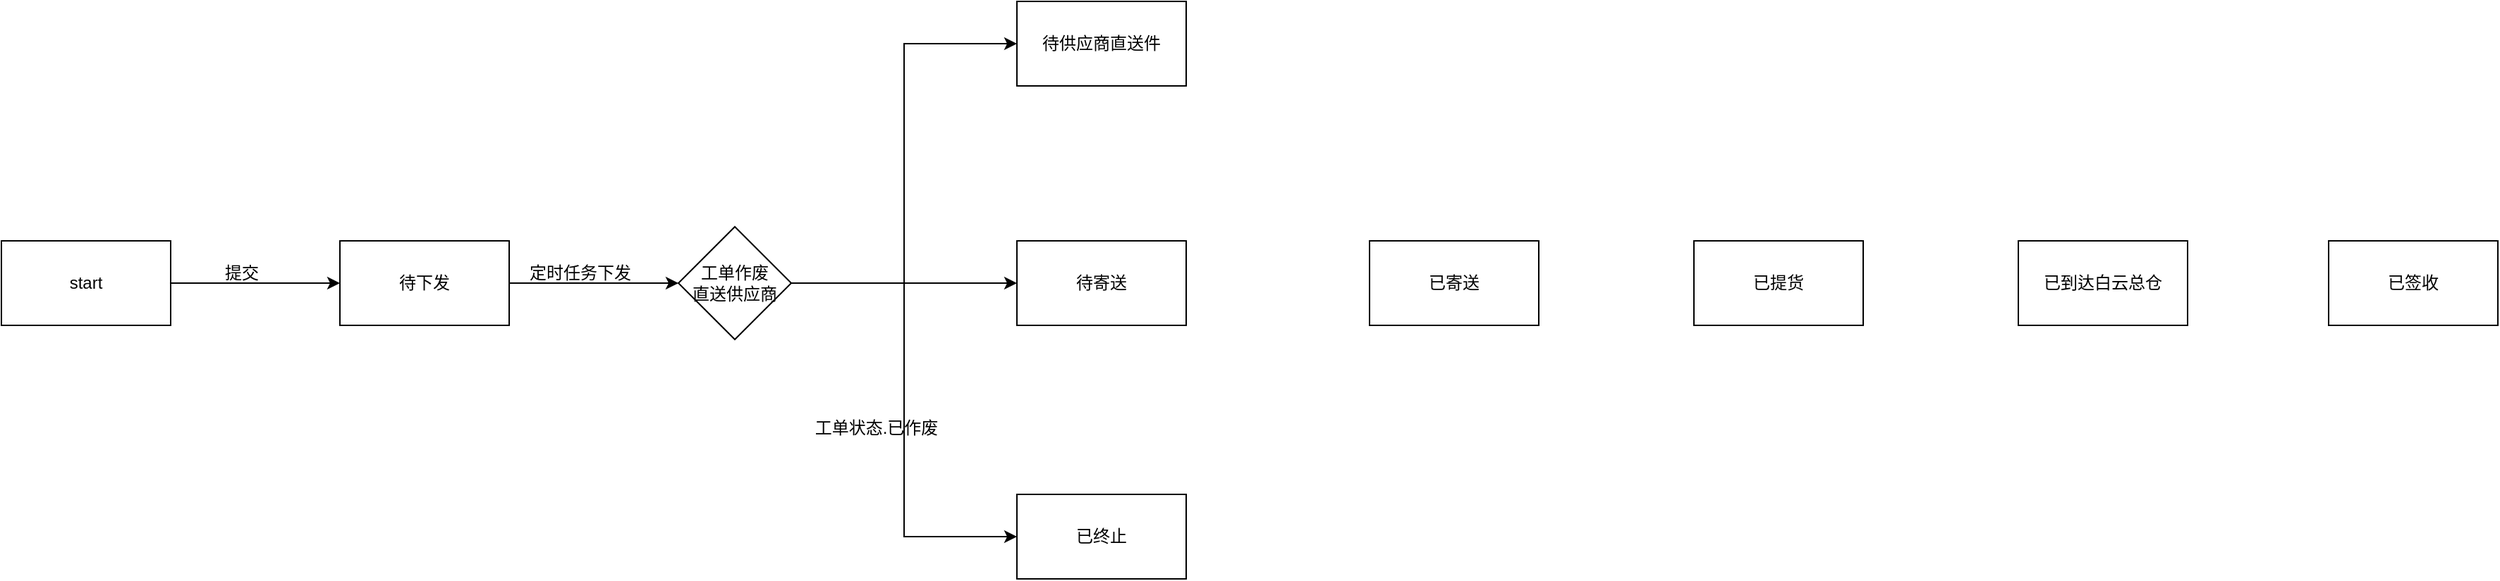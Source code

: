 <mxfile version="24.2.3" type="github">
  <diagram id="C5RBs43oDa-KdzZeNtuy" name="Page-1">
    <mxGraphModel dx="2478" dy="859" grid="1" gridSize="10" guides="1" tooltips="1" connect="1" arrows="1" fold="1" page="1" pageScale="1" pageWidth="827" pageHeight="1169" math="0" shadow="0">
      <root>
        <mxCell id="WIyWlLk6GJQsqaUBKTNV-0" />
        <mxCell id="WIyWlLk6GJQsqaUBKTNV-1" parent="WIyWlLk6GJQsqaUBKTNV-0" />
        <mxCell id="wVPLwSVuaTRjPJKXqYtX-14" style="edgeStyle=orthogonalEdgeStyle;rounded=0;orthogonalLoop=1;jettySize=auto;html=1;exitX=1;exitY=0.5;exitDx=0;exitDy=0;entryX=0;entryY=0.5;entryDx=0;entryDy=0;" edge="1" parent="WIyWlLk6GJQsqaUBKTNV-1" source="wVPLwSVuaTRjPJKXqYtX-0" target="wVPLwSVuaTRjPJKXqYtX-2">
          <mxGeometry relative="1" as="geometry" />
        </mxCell>
        <mxCell id="wVPLwSVuaTRjPJKXqYtX-0" value="start" style="rounded=0;whiteSpace=wrap;html=1;" vertex="1" parent="WIyWlLk6GJQsqaUBKTNV-1">
          <mxGeometry x="-200" y="200" width="120" height="60" as="geometry" />
        </mxCell>
        <mxCell id="wVPLwSVuaTRjPJKXqYtX-16" style="edgeStyle=orthogonalEdgeStyle;rounded=0;orthogonalLoop=1;jettySize=auto;html=1;exitX=1;exitY=0.5;exitDx=0;exitDy=0;" edge="1" parent="WIyWlLk6GJQsqaUBKTNV-1" source="wVPLwSVuaTRjPJKXqYtX-2" target="wVPLwSVuaTRjPJKXqYtX-4">
          <mxGeometry relative="1" as="geometry" />
        </mxCell>
        <mxCell id="wVPLwSVuaTRjPJKXqYtX-2" value="待下发" style="rounded=0;whiteSpace=wrap;html=1;" vertex="1" parent="WIyWlLk6GJQsqaUBKTNV-1">
          <mxGeometry x="40" y="200" width="120" height="60" as="geometry" />
        </mxCell>
        <mxCell id="wVPLwSVuaTRjPJKXqYtX-3" value="待寄送" style="whiteSpace=wrap;html=1;" vertex="1" parent="WIyWlLk6GJQsqaUBKTNV-1">
          <mxGeometry x="520" y="200" width="120" height="60" as="geometry" />
        </mxCell>
        <mxCell id="wVPLwSVuaTRjPJKXqYtX-8" style="edgeStyle=orthogonalEdgeStyle;rounded=0;orthogonalLoop=1;jettySize=auto;html=1;exitX=1;exitY=0.5;exitDx=0;exitDy=0;entryX=0;entryY=0.5;entryDx=0;entryDy=0;" edge="1" parent="WIyWlLk6GJQsqaUBKTNV-1" source="wVPLwSVuaTRjPJKXqYtX-4" target="wVPLwSVuaTRjPJKXqYtX-6">
          <mxGeometry relative="1" as="geometry" />
        </mxCell>
        <mxCell id="wVPLwSVuaTRjPJKXqYtX-9" style="edgeStyle=orthogonalEdgeStyle;rounded=0;orthogonalLoop=1;jettySize=auto;html=1;exitX=1;exitY=0.5;exitDx=0;exitDy=0;" edge="1" parent="WIyWlLk6GJQsqaUBKTNV-1" source="wVPLwSVuaTRjPJKXqYtX-4" target="wVPLwSVuaTRjPJKXqYtX-3">
          <mxGeometry relative="1" as="geometry" />
        </mxCell>
        <mxCell id="wVPLwSVuaTRjPJKXqYtX-10" style="edgeStyle=orthogonalEdgeStyle;rounded=0;orthogonalLoop=1;jettySize=auto;html=1;exitX=1;exitY=0.5;exitDx=0;exitDy=0;entryX=0;entryY=0.5;entryDx=0;entryDy=0;" edge="1" parent="WIyWlLk6GJQsqaUBKTNV-1" source="wVPLwSVuaTRjPJKXqYtX-4" target="wVPLwSVuaTRjPJKXqYtX-5">
          <mxGeometry relative="1" as="geometry" />
        </mxCell>
        <mxCell id="wVPLwSVuaTRjPJKXqYtX-4" value="工单作废&lt;br&gt;直送供应商" style="rhombus;whiteSpace=wrap;html=1;" vertex="1" parent="WIyWlLk6GJQsqaUBKTNV-1">
          <mxGeometry x="280" y="190" width="80" height="80" as="geometry" />
        </mxCell>
        <mxCell id="wVPLwSVuaTRjPJKXqYtX-5" value="已终止" style="whiteSpace=wrap;html=1;" vertex="1" parent="WIyWlLk6GJQsqaUBKTNV-1">
          <mxGeometry x="520" y="380" width="120" height="60" as="geometry" />
        </mxCell>
        <mxCell id="wVPLwSVuaTRjPJKXqYtX-6" value="待供应商直送件" style="whiteSpace=wrap;html=1;" vertex="1" parent="WIyWlLk6GJQsqaUBKTNV-1">
          <mxGeometry x="520" y="30" width="120" height="60" as="geometry" />
        </mxCell>
        <mxCell id="wVPLwSVuaTRjPJKXqYtX-7" value="已寄送" style="whiteSpace=wrap;html=1;" vertex="1" parent="WIyWlLk6GJQsqaUBKTNV-1">
          <mxGeometry x="770" y="200" width="120" height="60" as="geometry" />
        </mxCell>
        <mxCell id="wVPLwSVuaTRjPJKXqYtX-11" value="已提货" style="whiteSpace=wrap;html=1;" vertex="1" parent="WIyWlLk6GJQsqaUBKTNV-1">
          <mxGeometry x="1000" y="200" width="120" height="60" as="geometry" />
        </mxCell>
        <mxCell id="wVPLwSVuaTRjPJKXqYtX-12" value="已到达白云总仓" style="whiteSpace=wrap;html=1;" vertex="1" parent="WIyWlLk6GJQsqaUBKTNV-1">
          <mxGeometry x="1230" y="200" width="120" height="60" as="geometry" />
        </mxCell>
        <mxCell id="wVPLwSVuaTRjPJKXqYtX-13" value="已签收" style="whiteSpace=wrap;html=1;" vertex="1" parent="WIyWlLk6GJQsqaUBKTNV-1">
          <mxGeometry x="1450" y="200" width="120" height="60" as="geometry" />
        </mxCell>
        <mxCell id="wVPLwSVuaTRjPJKXqYtX-15" value="提交" style="text;html=1;align=center;verticalAlign=middle;resizable=0;points=[];autosize=1;strokeColor=none;fillColor=none;" vertex="1" parent="WIyWlLk6GJQsqaUBKTNV-1">
          <mxGeometry x="-55" y="208" width="50" height="30" as="geometry" />
        </mxCell>
        <mxCell id="wVPLwSVuaTRjPJKXqYtX-17" value="定时任务下发" style="text;html=1;align=center;verticalAlign=middle;resizable=0;points=[];autosize=1;strokeColor=none;fillColor=none;" vertex="1" parent="WIyWlLk6GJQsqaUBKTNV-1">
          <mxGeometry x="160" y="208" width="100" height="30" as="geometry" />
        </mxCell>
        <mxCell id="wVPLwSVuaTRjPJKXqYtX-18" value="工单状态.已作废" style="text;html=1;align=center;verticalAlign=middle;resizable=0;points=[];autosize=1;strokeColor=none;fillColor=none;" vertex="1" parent="WIyWlLk6GJQsqaUBKTNV-1">
          <mxGeometry x="365" y="318" width="110" height="30" as="geometry" />
        </mxCell>
      </root>
    </mxGraphModel>
  </diagram>
</mxfile>
